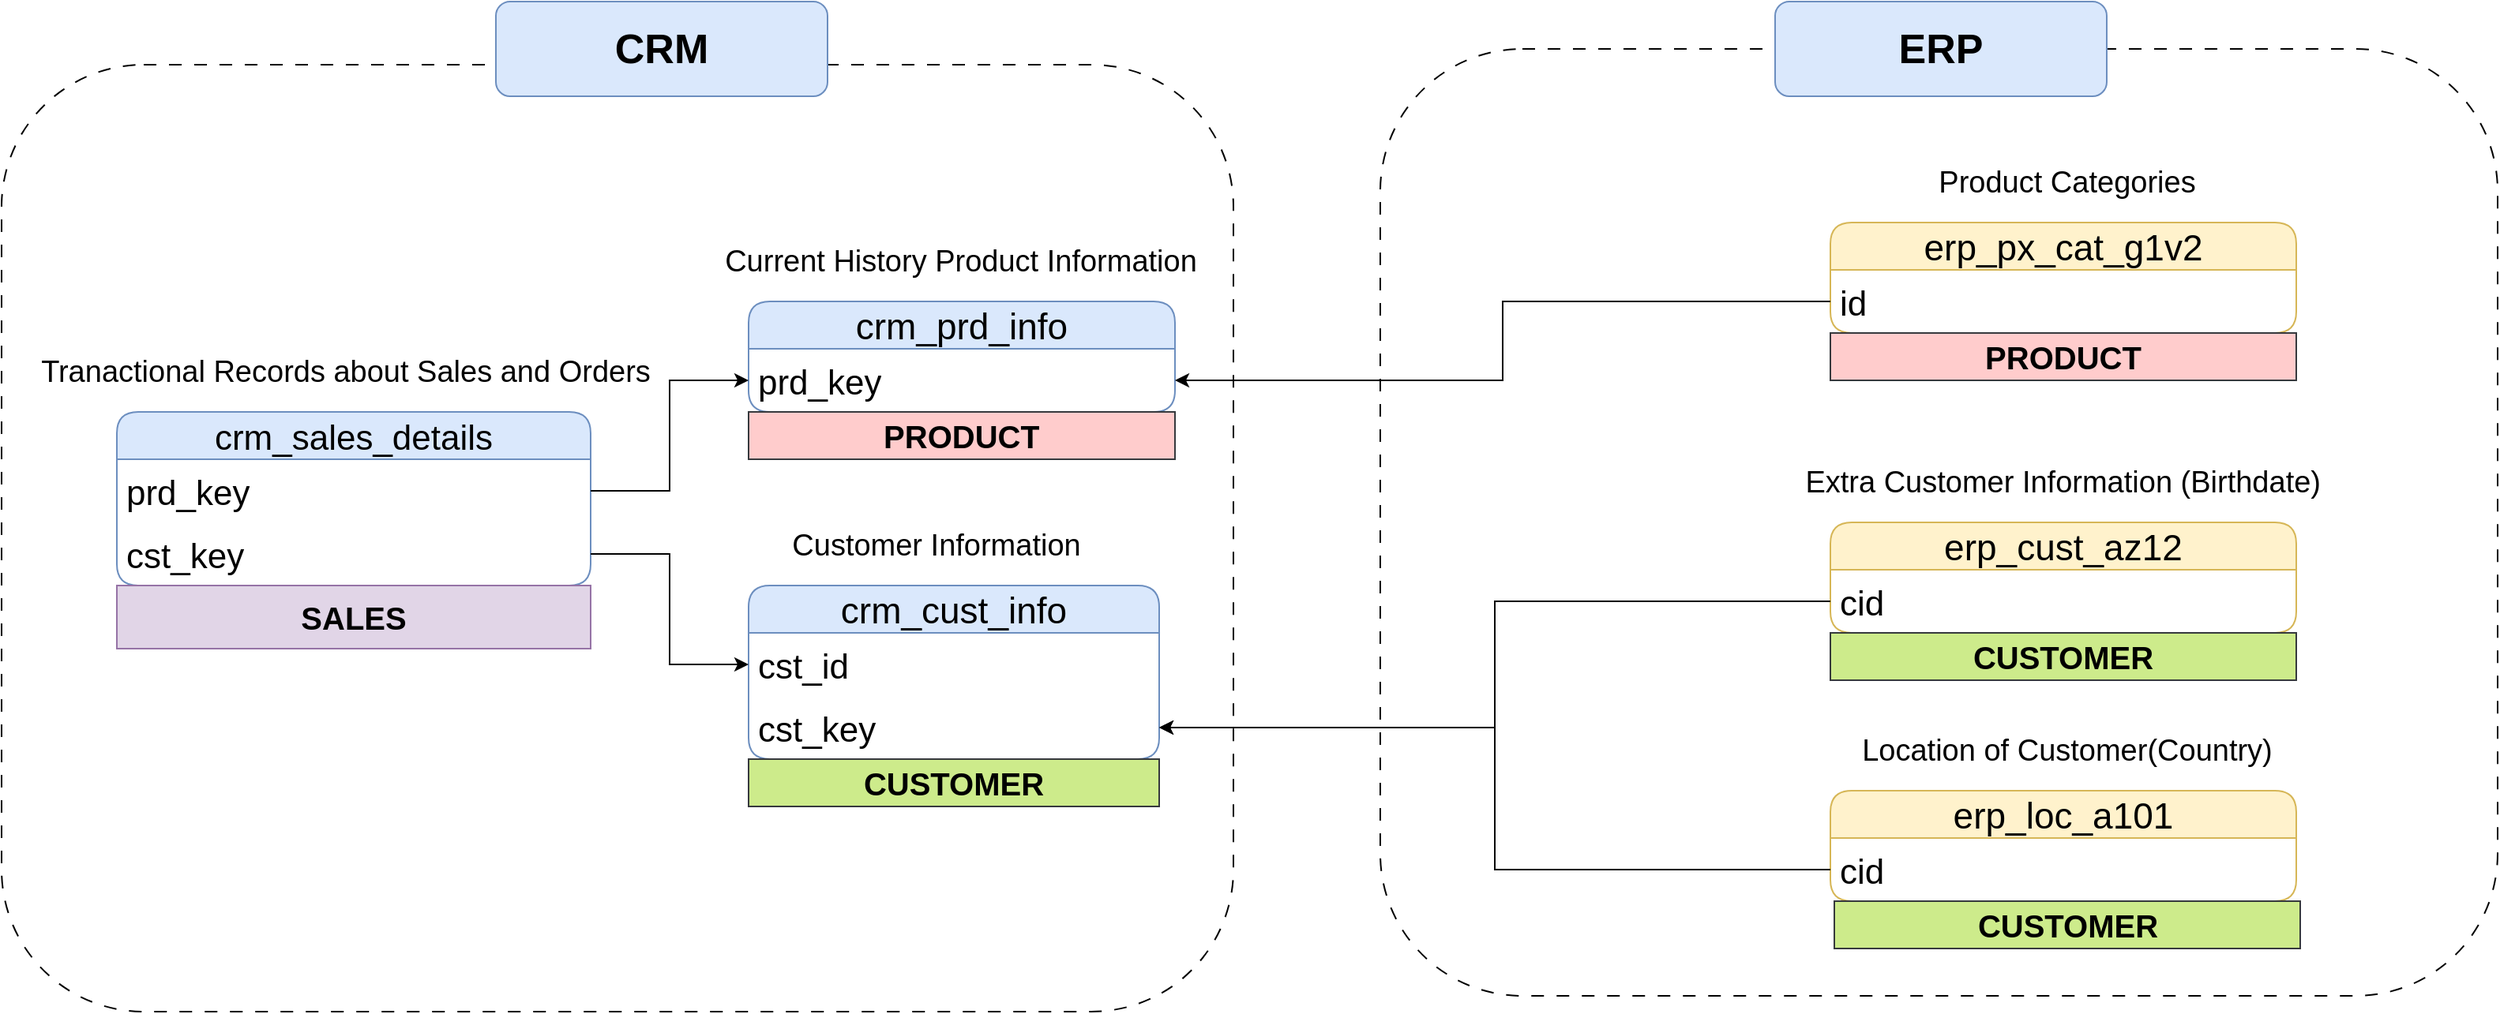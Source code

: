 <mxfile version="26.2.2">
  <diagram name="Page-1" id="NafeUCt79h5gkK6PvNNR">
    <mxGraphModel dx="2311" dy="2084" grid="1" gridSize="10" guides="1" tooltips="1" connect="1" arrows="1" fold="1" page="1" pageScale="1" pageWidth="827" pageHeight="1169" math="0" shadow="0">
      <root>
        <mxCell id="0" />
        <mxCell id="1" parent="0" />
        <mxCell id="CmJYbGALnQcRHBiEloU5-1" value="&lt;font style=&quot;font-size: 23px;&quot;&gt;crm_cust_info&lt;/font&gt;" style="swimlane;fontStyle=0;childLayout=stackLayout;horizontal=1;startSize=30;horizontalStack=0;resizeParent=1;resizeParentMax=0;resizeLast=0;collapsible=1;marginBottom=0;whiteSpace=wrap;html=1;rounded=1;shadow=0;swimlaneLine=1;strokeColor=#6c8ebf;fillColor=#dae8fc;fontSize=26;" parent="1" vertex="1">
          <mxGeometry x="60" y="340" width="260" height="110" as="geometry">
            <mxRectangle x="90" y="220" width="60" height="30" as="alternateBounds" />
          </mxGeometry>
        </mxCell>
        <mxCell id="CmJYbGALnQcRHBiEloU5-2" value="&lt;font style=&quot;font-size: 22px;&quot;&gt;cst_id&lt;/font&gt;" style="text;strokeColor=none;fillColor=none;align=left;verticalAlign=middle;spacingLeft=4;spacingRight=4;overflow=hidden;points=[[0,0.5],[1,0.5]];portConstraint=eastwest;rotatable=0;whiteSpace=wrap;html=1;fontSize=26;" parent="CmJYbGALnQcRHBiEloU5-1" vertex="1">
          <mxGeometry y="30" width="260" height="40" as="geometry" />
        </mxCell>
        <mxCell id="CmJYbGALnQcRHBiEloU5-21" value="&lt;font style=&quot;font-size: 22px;&quot;&gt;cst_key&lt;/font&gt;" style="text;strokeColor=none;fillColor=none;align=left;verticalAlign=middle;spacingLeft=4;spacingRight=4;overflow=hidden;points=[[0,0.5],[1,0.5]];portConstraint=eastwest;rotatable=0;whiteSpace=wrap;html=1;fontSize=26;" parent="CmJYbGALnQcRHBiEloU5-1" vertex="1">
          <mxGeometry y="70" width="260" height="40" as="geometry" />
        </mxCell>
        <mxCell id="CmJYbGALnQcRHBiEloU5-23" style="edgeStyle=orthogonalEdgeStyle;rounded=0;orthogonalLoop=1;jettySize=auto;html=1;exitX=1;exitY=0.5;exitDx=0;exitDy=0;" parent="CmJYbGALnQcRHBiEloU5-1" source="CmJYbGALnQcRHBiEloU5-2" target="CmJYbGALnQcRHBiEloU5-2" edge="1">
          <mxGeometry relative="1" as="geometry" />
        </mxCell>
        <mxCell id="CmJYbGALnQcRHBiEloU5-5" value="&lt;font style=&quot;font-size: 19px;&quot;&gt;Customer Information&lt;/font&gt;" style="text;html=1;align=center;verticalAlign=middle;whiteSpace=wrap;rounded=0;" parent="1" vertex="1">
          <mxGeometry x="78.75" y="300" width="200" height="30" as="geometry" />
        </mxCell>
        <mxCell id="CmJYbGALnQcRHBiEloU5-6" value="&lt;font style=&quot;font-size: 23px;&quot;&gt;crm_prd_info&lt;/font&gt;" style="swimlane;fontStyle=0;childLayout=stackLayout;horizontal=1;startSize=30;horizontalStack=0;resizeParent=1;resizeParentMax=0;resizeLast=0;collapsible=1;marginBottom=0;whiteSpace=wrap;html=1;rounded=1;shadow=0;swimlaneLine=1;strokeColor=#6c8ebf;fillColor=#dae8fc;fontSize=26;" parent="1" vertex="1">
          <mxGeometry x="60" y="160" width="270" height="70" as="geometry">
            <mxRectangle x="90" y="220" width="60" height="30" as="alternateBounds" />
          </mxGeometry>
        </mxCell>
        <mxCell id="CmJYbGALnQcRHBiEloU5-7" value="&lt;font style=&quot;font-size: 22px;&quot;&gt;prd_key&lt;/font&gt;" style="text;strokeColor=none;fillColor=none;align=left;verticalAlign=middle;spacingLeft=4;spacingRight=4;overflow=hidden;points=[[0,0.5],[1,0.5]];portConstraint=eastwest;rotatable=0;whiteSpace=wrap;html=1;fontSize=26;" parent="CmJYbGALnQcRHBiEloU5-6" vertex="1">
          <mxGeometry y="30" width="270" height="40" as="geometry" />
        </mxCell>
        <mxCell id="CmJYbGALnQcRHBiEloU5-8" value="&lt;font style=&quot;font-size: 19px;&quot;&gt;Current History Product Information&lt;/font&gt;" style="text;html=1;align=center;verticalAlign=middle;whiteSpace=wrap;rounded=0;" parent="1" vertex="1">
          <mxGeometry x="39.37" y="120" width="311.25" height="30" as="geometry" />
        </mxCell>
        <mxCell id="CmJYbGALnQcRHBiEloU5-9" value="&lt;font style=&quot;font-size: 22px;&quot;&gt;crm_sales_details&lt;/font&gt;" style="swimlane;fontStyle=0;childLayout=stackLayout;horizontal=1;startSize=30;horizontalStack=0;resizeParent=1;resizeParentMax=0;resizeLast=0;collapsible=1;marginBottom=0;whiteSpace=wrap;html=1;rounded=1;shadow=0;swimlaneLine=1;strokeColor=#6c8ebf;fillColor=#dae8fc;fontSize=26;" parent="1" vertex="1">
          <mxGeometry x="-340" y="230" width="300" height="110" as="geometry">
            <mxRectangle x="90" y="220" width="60" height="30" as="alternateBounds" />
          </mxGeometry>
        </mxCell>
        <mxCell id="CmJYbGALnQcRHBiEloU5-10" value="&lt;span style=&quot;font-size: 22px;&quot;&gt;prd_key&lt;/span&gt;" style="text;strokeColor=none;fillColor=none;align=left;verticalAlign=middle;spacingLeft=4;spacingRight=4;overflow=hidden;points=[[0,0.5],[1,0.5]];portConstraint=eastwest;rotatable=0;whiteSpace=wrap;html=1;fontSize=26;" parent="CmJYbGALnQcRHBiEloU5-9" vertex="1">
          <mxGeometry y="30" width="300" height="40" as="geometry" />
        </mxCell>
        <mxCell id="CmJYbGALnQcRHBiEloU5-13" value="&lt;span style=&quot;font-size: 22px;&quot;&gt;cst_key&lt;/span&gt;" style="text;strokeColor=none;fillColor=none;align=left;verticalAlign=middle;spacingLeft=4;spacingRight=4;overflow=hidden;points=[[0,0.5],[1,0.5]];portConstraint=eastwest;rotatable=0;whiteSpace=wrap;html=1;fontSize=26;" parent="CmJYbGALnQcRHBiEloU5-9" vertex="1">
          <mxGeometry y="70" width="300" height="40" as="geometry" />
        </mxCell>
        <mxCell id="CmJYbGALnQcRHBiEloU5-11" value="&lt;font style=&quot;font-size: 19px;&quot;&gt;Tranactional Records about Sales and Orders&lt;/font&gt;" style="text;html=1;align=center;verticalAlign=middle;whiteSpace=wrap;rounded=0;" parent="1" vertex="1">
          <mxGeometry x="-390" y="190" width="390" height="30" as="geometry" />
        </mxCell>
        <mxCell id="CmJYbGALnQcRHBiEloU5-14" style="edgeStyle=orthogonalEdgeStyle;rounded=0;orthogonalLoop=1;jettySize=auto;html=1;entryX=0;entryY=0.5;entryDx=0;entryDy=0;" parent="1" source="CmJYbGALnQcRHBiEloU5-13" target="CmJYbGALnQcRHBiEloU5-2" edge="1">
          <mxGeometry relative="1" as="geometry" />
        </mxCell>
        <mxCell id="CmJYbGALnQcRHBiEloU5-15" style="edgeStyle=orthogonalEdgeStyle;rounded=0;orthogonalLoop=1;jettySize=auto;html=1;entryX=0;entryY=0.5;entryDx=0;entryDy=0;" parent="1" source="CmJYbGALnQcRHBiEloU5-10" target="CmJYbGALnQcRHBiEloU5-7" edge="1">
          <mxGeometry relative="1" as="geometry" />
        </mxCell>
        <mxCell id="CmJYbGALnQcRHBiEloU5-18" value="&lt;font style=&quot;font-size: 23px;&quot;&gt;erp_cust_az12&lt;/font&gt;" style="swimlane;fontStyle=0;childLayout=stackLayout;horizontal=1;startSize=30;horizontalStack=0;resizeParent=1;resizeParentMax=0;resizeLast=0;collapsible=1;marginBottom=0;whiteSpace=wrap;html=1;rounded=1;shadow=0;swimlaneLine=1;strokeColor=#d6b656;fillColor=#fff2cc;fontSize=26;" parent="1" vertex="1">
          <mxGeometry x="745" y="300" width="295" height="70" as="geometry">
            <mxRectangle x="90" y="220" width="60" height="30" as="alternateBounds" />
          </mxGeometry>
        </mxCell>
        <mxCell id="CmJYbGALnQcRHBiEloU5-19" value="&lt;span style=&quot;font-size: 22px;&quot;&gt;cid&lt;/span&gt;" style="text;strokeColor=none;fillColor=none;align=left;verticalAlign=middle;spacingLeft=4;spacingRight=4;overflow=hidden;points=[[0,0.5],[1,0.5]];portConstraint=eastwest;rotatable=0;whiteSpace=wrap;html=1;fontSize=26;" parent="CmJYbGALnQcRHBiEloU5-18" vertex="1">
          <mxGeometry y="30" width="295" height="40" as="geometry" />
        </mxCell>
        <mxCell id="CmJYbGALnQcRHBiEloU5-20" value="&lt;font style=&quot;font-size: 19px;&quot;&gt;Extra Customer Information (Birthdate)&amp;nbsp;&lt;/font&gt;" style="text;html=1;align=center;verticalAlign=middle;whiteSpace=wrap;rounded=0;" parent="1" vertex="1">
          <mxGeometry x="720" y="260" width="350" height="30" as="geometry" />
        </mxCell>
        <mxCell id="CmJYbGALnQcRHBiEloU5-22" style="edgeStyle=orthogonalEdgeStyle;rounded=0;orthogonalLoop=1;jettySize=auto;html=1;exitX=0;exitY=0.5;exitDx=0;exitDy=0;entryX=1;entryY=0.5;entryDx=0;entryDy=0;" parent="1" source="CmJYbGALnQcRHBiEloU5-19" target="CmJYbGALnQcRHBiEloU5-21" edge="1">
          <mxGeometry relative="1" as="geometry" />
        </mxCell>
        <mxCell id="CmJYbGALnQcRHBiEloU5-24" value="&lt;font style=&quot;font-size: 23px;&quot;&gt;erp_loc&lt;/font&gt;&lt;span style=&quot;font-size: 23px; background-color: transparent; color: light-dark(rgb(0, 0, 0), rgb(255, 255, 255));&quot;&gt;_a101&lt;/span&gt;" style="swimlane;fontStyle=0;childLayout=stackLayout;horizontal=1;startSize=30;horizontalStack=0;resizeParent=1;resizeParentMax=0;resizeLast=0;collapsible=1;marginBottom=0;whiteSpace=wrap;html=1;rounded=1;shadow=0;swimlaneLine=1;strokeColor=#d6b656;fillColor=#fff2cc;fontSize=26;" parent="1" vertex="1">
          <mxGeometry x="745" y="470" width="295" height="70" as="geometry">
            <mxRectangle x="90" y="220" width="60" height="30" as="alternateBounds" />
          </mxGeometry>
        </mxCell>
        <mxCell id="CmJYbGALnQcRHBiEloU5-25" value="&lt;span style=&quot;font-size: 22px;&quot;&gt;cid&lt;/span&gt;" style="text;strokeColor=none;fillColor=none;align=left;verticalAlign=middle;spacingLeft=4;spacingRight=4;overflow=hidden;points=[[0,0.5],[1,0.5]];portConstraint=eastwest;rotatable=0;whiteSpace=wrap;html=1;fontSize=26;" parent="CmJYbGALnQcRHBiEloU5-24" vertex="1">
          <mxGeometry y="30" width="295" height="40" as="geometry" />
        </mxCell>
        <mxCell id="CmJYbGALnQcRHBiEloU5-26" value="&lt;font style=&quot;font-size: 19px;&quot;&gt;Location of Customer(Country)&lt;/font&gt;" style="text;html=1;align=center;verticalAlign=middle;whiteSpace=wrap;rounded=0;" parent="1" vertex="1">
          <mxGeometry x="740" y="430" width="310" height="30" as="geometry" />
        </mxCell>
        <mxCell id="CmJYbGALnQcRHBiEloU5-28" style="edgeStyle=orthogonalEdgeStyle;rounded=0;orthogonalLoop=1;jettySize=auto;html=1;entryX=1;entryY=0.5;entryDx=0;entryDy=0;" parent="1" source="CmJYbGALnQcRHBiEloU5-25" target="CmJYbGALnQcRHBiEloU5-21" edge="1">
          <mxGeometry relative="1" as="geometry">
            <mxPoint x="430" y="500.0" as="targetPoint" />
          </mxGeometry>
        </mxCell>
        <mxCell id="CmJYbGALnQcRHBiEloU5-29" value="&lt;font style=&quot;font-size: 23px;&quot;&gt;erp_px_cat_g1v2&lt;/font&gt;" style="swimlane;fontStyle=0;childLayout=stackLayout;horizontal=1;startSize=30;horizontalStack=0;resizeParent=1;resizeParentMax=0;resizeLast=0;collapsible=1;marginBottom=0;whiteSpace=wrap;html=1;rounded=1;shadow=0;swimlaneLine=1;strokeColor=#d6b656;fillColor=#fff2cc;fontSize=26;" parent="1" vertex="1">
          <mxGeometry x="745" y="110" width="295" height="70" as="geometry">
            <mxRectangle x="90" y="220" width="60" height="30" as="alternateBounds" />
          </mxGeometry>
        </mxCell>
        <mxCell id="CmJYbGALnQcRHBiEloU5-32" value="&lt;span style=&quot;font-size: 22px;&quot;&gt;id&lt;/span&gt;" style="text;strokeColor=none;fillColor=none;align=left;verticalAlign=middle;spacingLeft=4;spacingRight=4;overflow=hidden;points=[[0,0.5],[1,0.5]];portConstraint=eastwest;rotatable=0;whiteSpace=wrap;html=1;fontSize=26;" parent="CmJYbGALnQcRHBiEloU5-29" vertex="1">
          <mxGeometry y="30" width="295" height="40" as="geometry" />
        </mxCell>
        <mxCell id="CmJYbGALnQcRHBiEloU5-31" value="&lt;span style=&quot;font-size: 19px;&quot;&gt;Product Categories&lt;/span&gt;" style="text;html=1;align=center;verticalAlign=middle;whiteSpace=wrap;rounded=0;" parent="1" vertex="1">
          <mxGeometry x="705" y="70" width="380" height="30" as="geometry" />
        </mxCell>
        <mxCell id="CmJYbGALnQcRHBiEloU5-33" style="edgeStyle=orthogonalEdgeStyle;rounded=0;orthogonalLoop=1;jettySize=auto;html=1;entryX=1;entryY=0.5;entryDx=0;entryDy=0;" parent="1" source="CmJYbGALnQcRHBiEloU5-32" target="CmJYbGALnQcRHBiEloU5-7" edge="1">
          <mxGeometry relative="1" as="geometry" />
        </mxCell>
        <mxCell id="CmJYbGALnQcRHBiEloU5-36" value="" style="rounded=1;whiteSpace=wrap;html=1;fillColor=none;dashed=1;dashPattern=8 8;fontStyle=1" parent="1" vertex="1">
          <mxGeometry x="-413" y="10" width="780" height="600" as="geometry" />
        </mxCell>
        <mxCell id="CmJYbGALnQcRHBiEloU5-37" value="&lt;font style=&quot;font-size: 26px;&quot;&gt;CRM&lt;/font&gt;" style="rounded=1;whiteSpace=wrap;html=1;fillColor=#dae8fc;strokeColor=#6c8ebf;fontStyle=1" parent="1" vertex="1">
          <mxGeometry x="-100" y="-30" width="210" height="60" as="geometry" />
        </mxCell>
        <mxCell id="CmJYbGALnQcRHBiEloU5-38" value="" style="rounded=1;whiteSpace=wrap;html=1;fillColor=none;dashed=1;dashPattern=8 8;" parent="1" vertex="1">
          <mxGeometry x="460" width="707.5" height="600" as="geometry" />
        </mxCell>
        <mxCell id="CmJYbGALnQcRHBiEloU5-39" value="&lt;font style=&quot;font-size: 26px;&quot;&gt;ERP&lt;/font&gt;" style="rounded=1;whiteSpace=wrap;html=1;fillColor=#dae8fc;strokeColor=#6c8ebf;fontStyle=1" parent="1" vertex="1">
          <mxGeometry x="710" y="-30" width="210" height="60" as="geometry" />
        </mxCell>
        <mxCell id="-mo0iBlShTDaHpMDwijh-1" value="&lt;font style=&quot;font-size: 20px;&quot;&gt;PRODUCT&lt;/font&gt;" style="text;html=1;strokeColor=#36393d;fillColor=#ffcccc;align=center;verticalAlign=middle;whiteSpace=wrap;overflow=hidden;fontStyle=1" vertex="1" parent="1">
          <mxGeometry x="745" y="180" width="295" height="30" as="geometry" />
        </mxCell>
        <mxCell id="-mo0iBlShTDaHpMDwijh-2" value="&lt;font style=&quot;font-size: 20px;&quot;&gt;PRODUCT&lt;/font&gt;" style="text;html=1;strokeColor=#36393d;fillColor=#ffcccc;align=center;verticalAlign=middle;whiteSpace=wrap;overflow=hidden;fontStyle=1" vertex="1" parent="1">
          <mxGeometry x="60" y="230" width="270" height="30" as="geometry" />
        </mxCell>
        <mxCell id="-mo0iBlShTDaHpMDwijh-3" value="&lt;font style=&quot;font-size: 20px;&quot;&gt;CUSTOMER&lt;/font&gt;" style="text;html=1;strokeColor=#36393d;fillColor=#cdeb8b;align=center;verticalAlign=middle;whiteSpace=wrap;overflow=hidden;fontStyle=1" vertex="1" parent="1">
          <mxGeometry x="745" y="370" width="295" height="30" as="geometry" />
        </mxCell>
        <mxCell id="-mo0iBlShTDaHpMDwijh-5" value="&lt;font style=&quot;font-size: 20px;&quot;&gt;CUSTOMER&lt;/font&gt;" style="text;html=1;strokeColor=#36393d;fillColor=#cdeb8b;align=center;verticalAlign=middle;whiteSpace=wrap;overflow=hidden;fontStyle=1" vertex="1" parent="1">
          <mxGeometry x="747.5" y="540" width="295" height="30" as="geometry" />
        </mxCell>
        <mxCell id="-mo0iBlShTDaHpMDwijh-6" value="&lt;font style=&quot;font-size: 20px;&quot;&gt;CUSTOMER&lt;/font&gt;" style="text;html=1;strokeColor=#36393d;fillColor=#cdeb8b;align=center;verticalAlign=middle;whiteSpace=wrap;overflow=hidden;fontStyle=1" vertex="1" parent="1">
          <mxGeometry x="60" y="450" width="260" height="30" as="geometry" />
        </mxCell>
        <mxCell id="-mo0iBlShTDaHpMDwijh-8" value="&lt;span style=&quot;font-size: 20px;&quot;&gt;SALES&lt;/span&gt;" style="text;html=1;strokeColor=#9673a6;fillColor=#e1d5e7;align=center;verticalAlign=middle;whiteSpace=wrap;overflow=hidden;fontStyle=1;" vertex="1" parent="1">
          <mxGeometry x="-340" y="340" width="300" height="40" as="geometry" />
        </mxCell>
      </root>
    </mxGraphModel>
  </diagram>
</mxfile>
